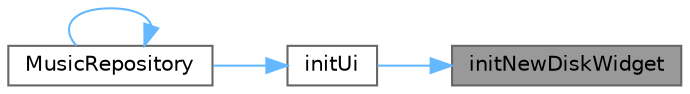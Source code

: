 digraph "initNewDiskWidget"
{
 // LATEX_PDF_SIZE
  bgcolor="transparent";
  edge [fontname=Helvetica,fontsize=10,labelfontname=Helvetica,labelfontsize=10];
  node [fontname=Helvetica,fontsize=10,shape=box,height=0.2,width=0.4];
  rankdir="RL";
  Node1 [id="Node000001",label="initNewDiskWidget",height=0.2,width=0.4,color="gray40", fillcolor="grey60", style="filled", fontcolor="black",tooltip="初始化新碟上架控件"];
  Node1 -> Node2 [id="edge1_Node000001_Node000002",dir="back",color="steelblue1",style="solid",tooltip=" "];
  Node2 [id="Node000002",label="initUi",height=0.2,width=0.4,color="grey40", fillcolor="white", style="filled",URL="$class_music_repository.html#afba6e95967cc3eb25fd518f7bde6ec04",tooltip="初始化界面"];
  Node2 -> Node3 [id="edge2_Node000002_Node000003",dir="back",color="steelblue1",style="solid",tooltip=" "];
  Node3 [id="Node000003",label="MusicRepository",height=0.2,width=0.4,color="grey40", fillcolor="white", style="filled",URL="$class_music_repository.html#affa9e8de17e6810a250044a6717b389c",tooltip="构造函数，初始化音乐仓库界面"];
  Node3 -> Node3 [id="edge3_Node000003_Node000003",dir="back",color="steelblue1",style="solid",tooltip=" "];
}
